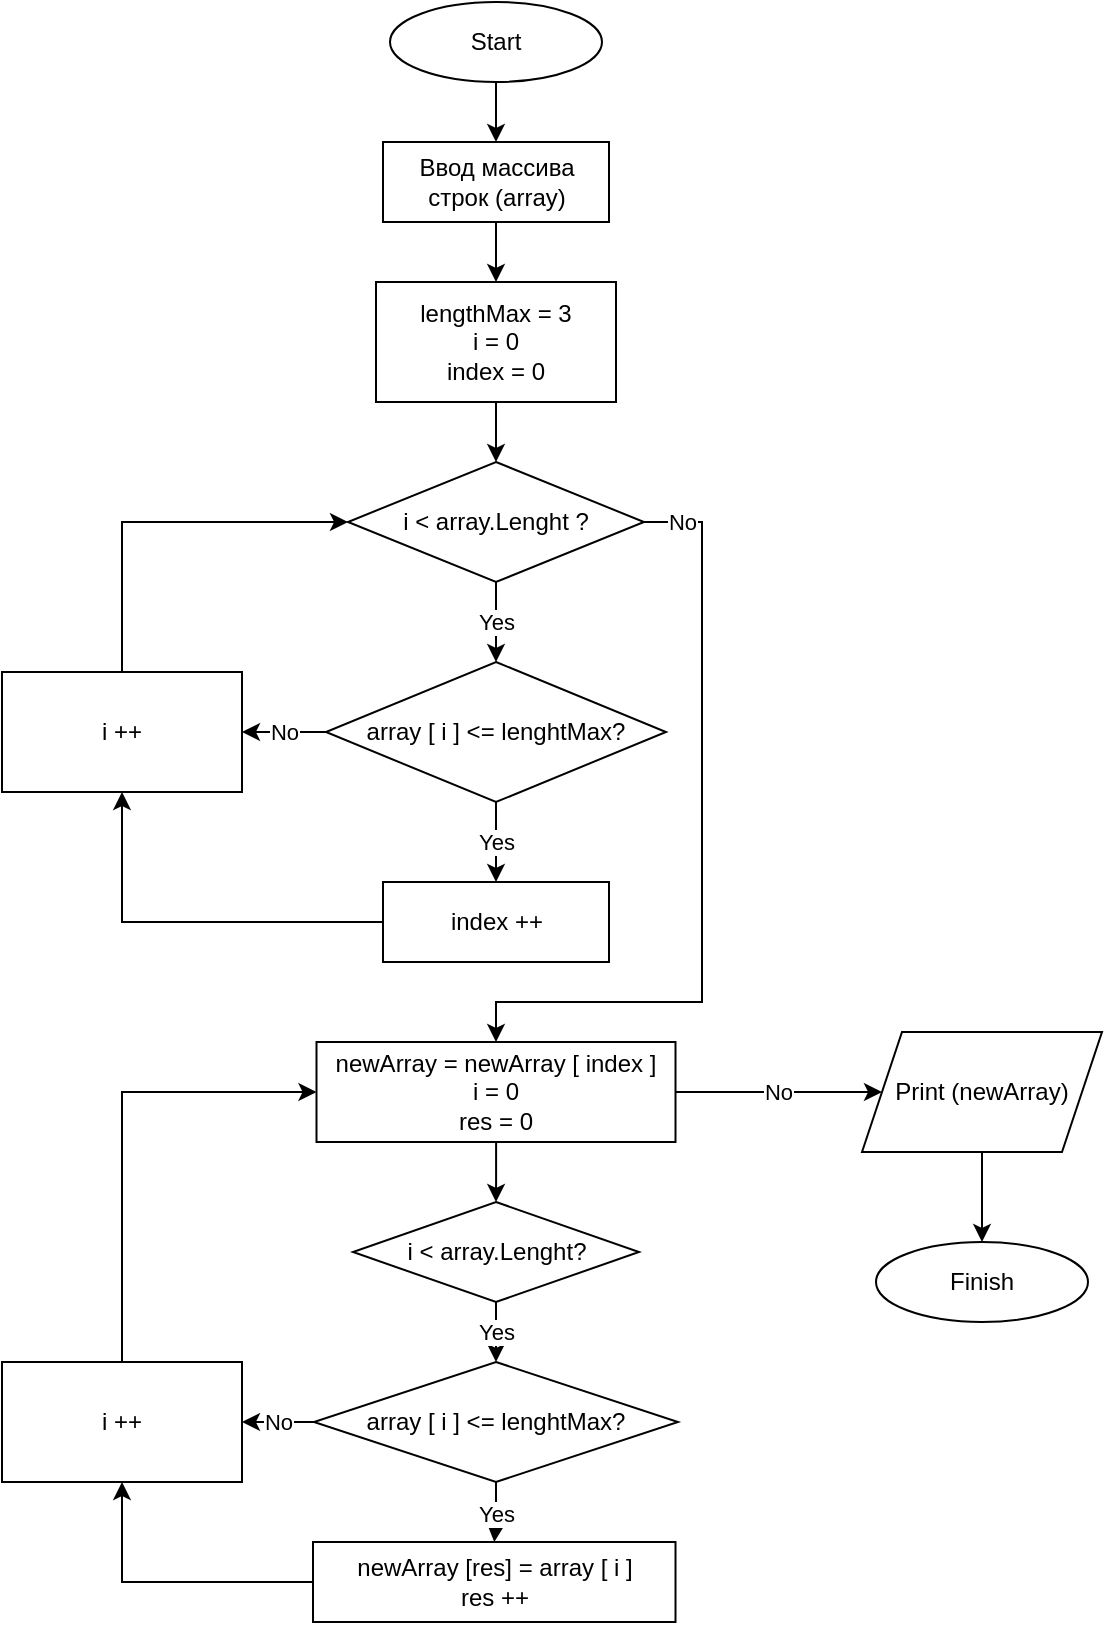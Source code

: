 <mxfile version="20.5.3" type="device"><diagram id="PGvh_5D3umUkzD4RxP8M" name="Страница 1"><mxGraphModel dx="1422" dy="780" grid="1" gridSize="10" guides="1" tooltips="1" connect="1" arrows="1" fold="1" page="1" pageScale="1" pageWidth="827" pageHeight="1169" math="0" shadow="0"><root><mxCell id="0"/><mxCell id="1" parent="0"/><mxCell id="usfgdS-LPGTo6i6zWIM7-4" value="" style="edgeStyle=orthogonalEdgeStyle;rounded=0;orthogonalLoop=1;jettySize=auto;html=1;" edge="1" parent="1" source="usfgdS-LPGTo6i6zWIM7-1" target="usfgdS-LPGTo6i6zWIM7-3"><mxGeometry relative="1" as="geometry"/></mxCell><mxCell id="usfgdS-LPGTo6i6zWIM7-1" value="&lt;div&gt;Start&lt;/div&gt;" style="ellipse;whiteSpace=wrap;html=1;" vertex="1" parent="1"><mxGeometry x="354" y="40" width="106" height="40" as="geometry"/></mxCell><mxCell id="usfgdS-LPGTo6i6zWIM7-2" value="Finish" style="ellipse;whiteSpace=wrap;html=1;" vertex="1" parent="1"><mxGeometry x="597" y="660" width="106" height="40" as="geometry"/></mxCell><mxCell id="usfgdS-LPGTo6i6zWIM7-6" value="" style="edgeStyle=orthogonalEdgeStyle;rounded=0;orthogonalLoop=1;jettySize=auto;html=1;" edge="1" parent="1" source="usfgdS-LPGTo6i6zWIM7-3" target="usfgdS-LPGTo6i6zWIM7-5"><mxGeometry relative="1" as="geometry"/></mxCell><mxCell id="usfgdS-LPGTo6i6zWIM7-3" value="&lt;div&gt;Ввод массива &lt;br&gt;&lt;/div&gt;&lt;div&gt;строк (array)&lt;br&gt;&lt;/div&gt;" style="rounded=0;whiteSpace=wrap;html=1;" vertex="1" parent="1"><mxGeometry x="350.5" y="110" width="113" height="40" as="geometry"/></mxCell><mxCell id="usfgdS-LPGTo6i6zWIM7-8" value="" style="edgeStyle=orthogonalEdgeStyle;rounded=0;orthogonalLoop=1;jettySize=auto;html=1;" edge="1" parent="1" source="usfgdS-LPGTo6i6zWIM7-5" target="usfgdS-LPGTo6i6zWIM7-7"><mxGeometry relative="1" as="geometry"/></mxCell><mxCell id="usfgdS-LPGTo6i6zWIM7-5" value="&lt;div&gt;lengthMax = 3&lt;/div&gt;&lt;div&gt;i = 0&lt;/div&gt;&lt;div&gt;index = 0&lt;br&gt;&lt;/div&gt;" style="rounded=0;whiteSpace=wrap;html=1;" vertex="1" parent="1"><mxGeometry x="347" y="180" width="120" height="60" as="geometry"/></mxCell><mxCell id="usfgdS-LPGTo6i6zWIM7-10" value="Yes" style="edgeStyle=orthogonalEdgeStyle;rounded=0;orthogonalLoop=1;jettySize=auto;html=1;" edge="1" parent="1" source="usfgdS-LPGTo6i6zWIM7-7" target="usfgdS-LPGTo6i6zWIM7-9"><mxGeometry relative="1" as="geometry"/></mxCell><mxCell id="usfgdS-LPGTo6i6zWIM7-34" value="No" style="edgeStyle=orthogonalEdgeStyle;rounded=0;orthogonalLoop=1;jettySize=auto;html=1;entryX=0.5;entryY=0;entryDx=0;entryDy=0;" edge="1" parent="1" source="usfgdS-LPGTo6i6zWIM7-7" target="usfgdS-LPGTo6i6zWIM7-21"><mxGeometry x="-0.903" relative="1" as="geometry"><mxPoint x="530" y="510" as="targetPoint"/><Array as="points"><mxPoint x="510" y="300"/><mxPoint x="510" y="540"/><mxPoint x="407" y="540"/></Array><mxPoint as="offset"/></mxGeometry></mxCell><mxCell id="usfgdS-LPGTo6i6zWIM7-7" value="i &amp;lt; array.Lenght ?" style="rhombus;whiteSpace=wrap;html=1;" vertex="1" parent="1"><mxGeometry x="333" y="270" width="148" height="60" as="geometry"/></mxCell><mxCell id="usfgdS-LPGTo6i6zWIM7-12" value="Yes" style="edgeStyle=orthogonalEdgeStyle;rounded=0;orthogonalLoop=1;jettySize=auto;html=1;" edge="1" parent="1" source="usfgdS-LPGTo6i6zWIM7-9" target="usfgdS-LPGTo6i6zWIM7-11"><mxGeometry relative="1" as="geometry"/></mxCell><mxCell id="usfgdS-LPGTo6i6zWIM7-14" value="No" style="edgeStyle=orthogonalEdgeStyle;rounded=0;orthogonalLoop=1;jettySize=auto;html=1;" edge="1" parent="1" source="usfgdS-LPGTo6i6zWIM7-9" target="usfgdS-LPGTo6i6zWIM7-13"><mxGeometry relative="1" as="geometry"/></mxCell><mxCell id="usfgdS-LPGTo6i6zWIM7-9" value="array [ i ] &amp;lt;= lenghtMax?" style="rhombus;whiteSpace=wrap;html=1;" vertex="1" parent="1"><mxGeometry x="322" y="370" width="170" height="70" as="geometry"/></mxCell><mxCell id="usfgdS-LPGTo6i6zWIM7-16" style="edgeStyle=orthogonalEdgeStyle;rounded=0;orthogonalLoop=1;jettySize=auto;html=1;entryX=0.5;entryY=1;entryDx=0;entryDy=0;" edge="1" parent="1" source="usfgdS-LPGTo6i6zWIM7-11" target="usfgdS-LPGTo6i6zWIM7-13"><mxGeometry relative="1" as="geometry"><mxPoint x="220.5" y="460" as="targetPoint"/></mxGeometry></mxCell><mxCell id="usfgdS-LPGTo6i6zWIM7-11" value="index ++" style="rounded=0;whiteSpace=wrap;html=1;" vertex="1" parent="1"><mxGeometry x="350.5" y="480" width="113" height="40" as="geometry"/></mxCell><mxCell id="usfgdS-LPGTo6i6zWIM7-20" style="edgeStyle=orthogonalEdgeStyle;rounded=0;orthogonalLoop=1;jettySize=auto;html=1;" edge="1" parent="1" source="usfgdS-LPGTo6i6zWIM7-13" target="usfgdS-LPGTo6i6zWIM7-7"><mxGeometry relative="1" as="geometry"><mxPoint x="260" y="280" as="targetPoint"/><Array as="points"><mxPoint x="220" y="300"/></Array></mxGeometry></mxCell><mxCell id="usfgdS-LPGTo6i6zWIM7-13" value="i ++" style="rounded=0;whiteSpace=wrap;html=1;" vertex="1" parent="1"><mxGeometry x="160" y="375" width="120" height="60" as="geometry"/></mxCell><mxCell id="usfgdS-LPGTo6i6zWIM7-35" value="" style="edgeStyle=orthogonalEdgeStyle;rounded=0;orthogonalLoop=1;jettySize=auto;html=1;" edge="1" parent="1" source="usfgdS-LPGTo6i6zWIM7-21" target="usfgdS-LPGTo6i6zWIM7-28"><mxGeometry relative="1" as="geometry"/></mxCell><mxCell id="usfgdS-LPGTo6i6zWIM7-57" value="No" style="edgeStyle=orthogonalEdgeStyle;rounded=0;orthogonalLoop=1;jettySize=auto;html=1;" edge="1" parent="1" source="usfgdS-LPGTo6i6zWIM7-21" target="usfgdS-LPGTo6i6zWIM7-56"><mxGeometry relative="1" as="geometry"/></mxCell><mxCell id="usfgdS-LPGTo6i6zWIM7-21" value="&lt;div&gt;newArray = newArray [ index ]&lt;/div&gt;&lt;div&gt;i = 0&lt;/div&gt;&lt;div&gt;res = 0&lt;br&gt;&lt;/div&gt;" style="rounded=0;whiteSpace=wrap;html=1;" vertex="1" parent="1"><mxGeometry x="317.25" y="560" width="179.5" height="50" as="geometry"/></mxCell><mxCell id="usfgdS-LPGTo6i6zWIM7-39" value="Yes" style="edgeStyle=orthogonalEdgeStyle;rounded=0;orthogonalLoop=1;jettySize=auto;html=1;" edge="1" parent="1" source="usfgdS-LPGTo6i6zWIM7-28" target="usfgdS-LPGTo6i6zWIM7-36"><mxGeometry relative="1" as="geometry"/></mxCell><mxCell id="usfgdS-LPGTo6i6zWIM7-28" value="i &amp;lt; array.Lenght?" style="rhombus;whiteSpace=wrap;html=1;" vertex="1" parent="1"><mxGeometry x="335.5" y="640" width="143" height="50" as="geometry"/></mxCell><mxCell id="usfgdS-LPGTo6i6zWIM7-41" value="Yes" style="edgeStyle=orthogonalEdgeStyle;rounded=0;orthogonalLoop=1;jettySize=auto;html=1;" edge="1" parent="1" source="usfgdS-LPGTo6i6zWIM7-36" target="usfgdS-LPGTo6i6zWIM7-40"><mxGeometry relative="1" as="geometry"/></mxCell><mxCell id="usfgdS-LPGTo6i6zWIM7-49" value="No" style="edgeStyle=orthogonalEdgeStyle;rounded=0;orthogonalLoop=1;jettySize=auto;html=1;" edge="1" parent="1" source="usfgdS-LPGTo6i6zWIM7-36" target="usfgdS-LPGTo6i6zWIM7-47"><mxGeometry relative="1" as="geometry"/></mxCell><mxCell id="usfgdS-LPGTo6i6zWIM7-36" value="array [ i ] &amp;lt;= lenghtMax?" style="rhombus;whiteSpace=wrap;html=1;" vertex="1" parent="1"><mxGeometry x="316" y="720" width="182" height="60" as="geometry"/></mxCell><mxCell id="usfgdS-LPGTo6i6zWIM7-48" style="edgeStyle=orthogonalEdgeStyle;rounded=0;orthogonalLoop=1;jettySize=auto;html=1;entryX=0.5;entryY=1;entryDx=0;entryDy=0;" edge="1" parent="1" source="usfgdS-LPGTo6i6zWIM7-40" target="usfgdS-LPGTo6i6zWIM7-47"><mxGeometry relative="1" as="geometry"/></mxCell><mxCell id="usfgdS-LPGTo6i6zWIM7-40" value="&lt;div&gt;newArray [res] = array [ i ]&lt;/div&gt;&lt;div&gt;res ++&lt;br&gt;&lt;/div&gt;" style="rounded=0;whiteSpace=wrap;html=1;" vertex="1" parent="1"><mxGeometry x="315.5" y="810" width="181.25" height="40" as="geometry"/></mxCell><mxCell id="usfgdS-LPGTo6i6zWIM7-55" style="edgeStyle=orthogonalEdgeStyle;rounded=0;orthogonalLoop=1;jettySize=auto;html=1;entryX=0;entryY=0.5;entryDx=0;entryDy=0;" edge="1" parent="1" source="usfgdS-LPGTo6i6zWIM7-47" target="usfgdS-LPGTo6i6zWIM7-21"><mxGeometry relative="1" as="geometry"><mxPoint x="220" y="580" as="targetPoint"/><Array as="points"><mxPoint x="220" y="585"/></Array></mxGeometry></mxCell><mxCell id="usfgdS-LPGTo6i6zWIM7-47" value="i ++" style="rounded=0;whiteSpace=wrap;html=1;" vertex="1" parent="1"><mxGeometry x="160" y="720" width="120" height="60" as="geometry"/></mxCell><mxCell id="usfgdS-LPGTo6i6zWIM7-58" value="" style="edgeStyle=orthogonalEdgeStyle;rounded=0;orthogonalLoop=1;jettySize=auto;html=1;" edge="1" parent="1" source="usfgdS-LPGTo6i6zWIM7-56" target="usfgdS-LPGTo6i6zWIM7-2"><mxGeometry relative="1" as="geometry"/></mxCell><mxCell id="usfgdS-LPGTo6i6zWIM7-56" value="Print (newArray)" style="shape=parallelogram;perimeter=parallelogramPerimeter;whiteSpace=wrap;html=1;fixedSize=1;" vertex="1" parent="1"><mxGeometry x="590" y="555" width="120" height="60" as="geometry"/></mxCell></root></mxGraphModel></diagram></mxfile>